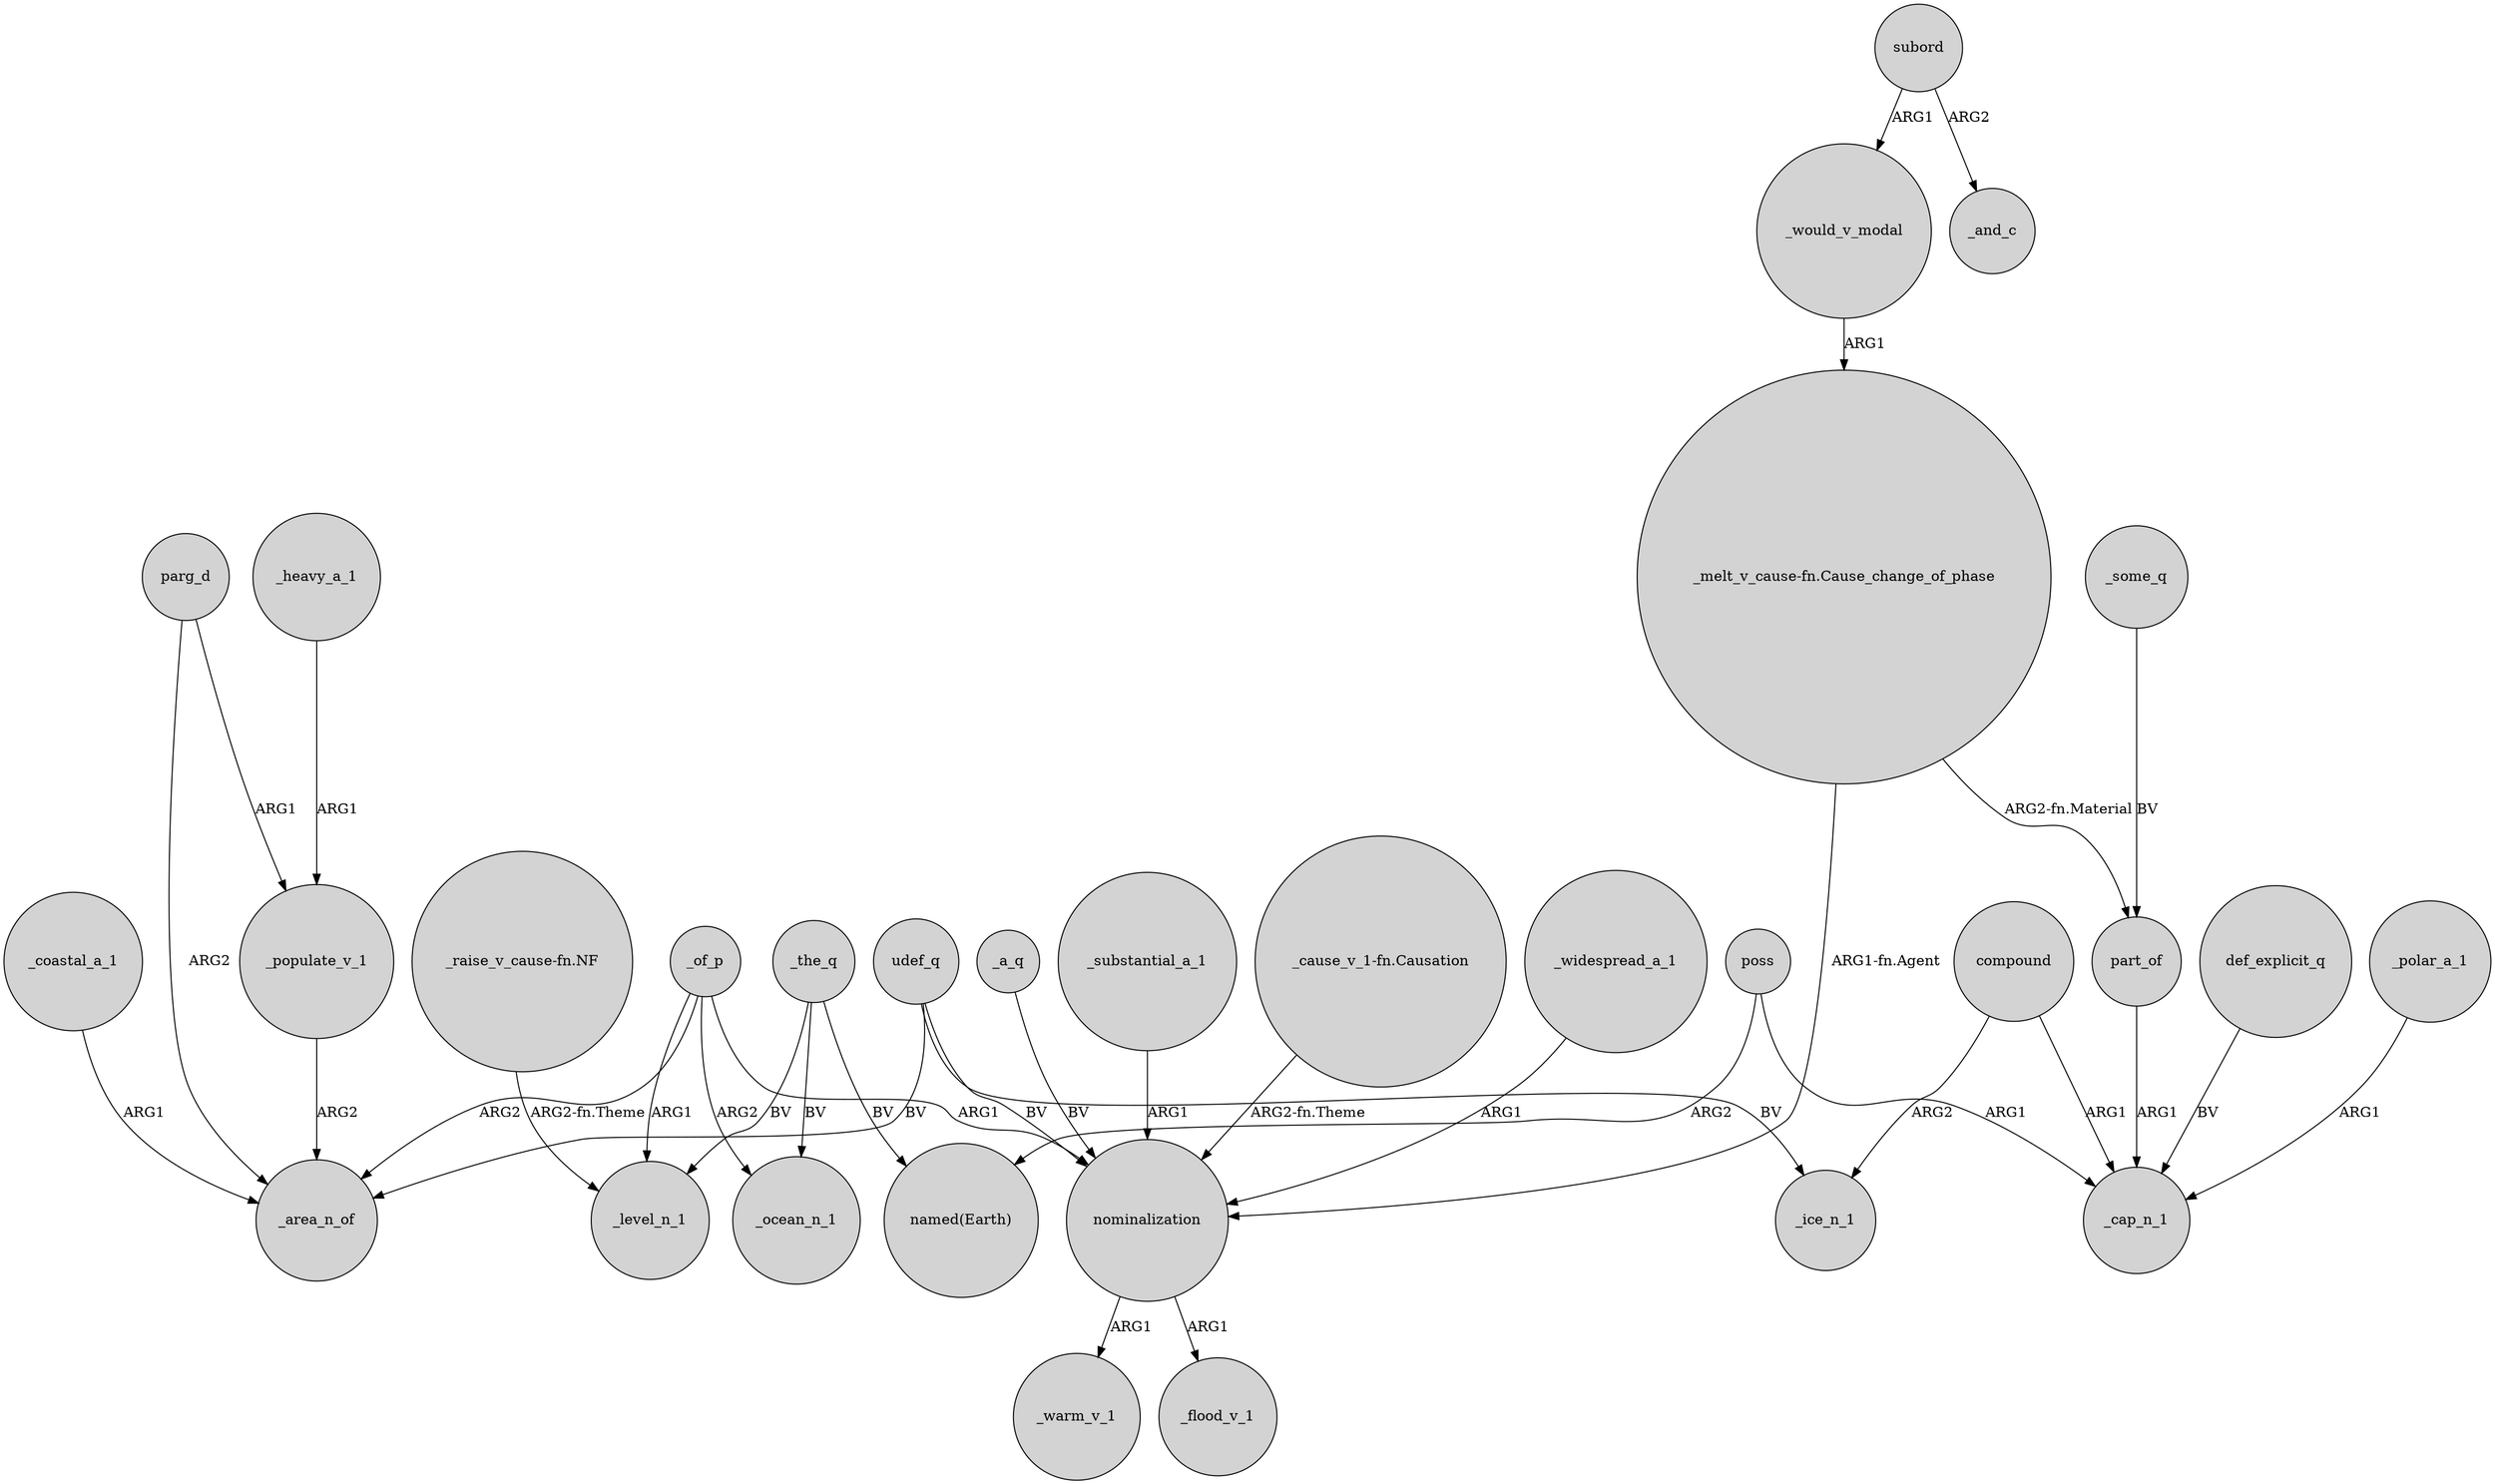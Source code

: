 digraph {
	node [shape=circle style=filled]
	_coastal_a_1 -> _area_n_of [label=ARG1]
	compound -> _ice_n_1 [label=ARG2]
	parg_d -> _area_n_of [label=ARG2]
	"_raise_v_cause-fn.NF" -> _level_n_1 [label="ARG2-fn.Theme"]
	_of_p -> _ocean_n_1 [label=ARG2]
	"_melt_v_cause-fn.Cause_change_of_phase" -> nominalization [label="ARG1-fn.Agent"]
	nominalization -> _warm_v_1 [label=ARG1]
	udef_q -> _ice_n_1 [label=BV]
	_populate_v_1 -> _area_n_of [label=ARG2]
	_a_q -> nominalization [label=BV]
	"_melt_v_cause-fn.Cause_change_of_phase" -> part_of [label="ARG2-fn.Material"]
	_the_q -> _ocean_n_1 [label=BV]
	_the_q -> _level_n_1 [label=BV]
	nominalization -> _flood_v_1 [label=ARG1]
	_of_p -> nominalization [label=ARG1]
	_some_q -> part_of [label=BV]
	poss -> "named(Earth)" [label=ARG2]
	def_explicit_q -> _cap_n_1 [label=BV]
	_substantial_a_1 -> nominalization [label=ARG1]
	_the_q -> "named(Earth)" [label=BV]
	poss -> _cap_n_1 [label=ARG1]
	_polar_a_1 -> _cap_n_1 [label=ARG1]
	compound -> _cap_n_1 [label=ARG1]
	_of_p -> _area_n_of [label=ARG2]
	parg_d -> _populate_v_1 [label=ARG1]
	_heavy_a_1 -> _populate_v_1 [label=ARG1]
	_would_v_modal -> "_melt_v_cause-fn.Cause_change_of_phase" [label=ARG1]
	_of_p -> _level_n_1 [label=ARG1]
	"_cause_v_1-fn.Causation" -> nominalization [label="ARG2-fn.Theme"]
	udef_q -> nominalization [label=BV]
	part_of -> _cap_n_1 [label=ARG1]
	_widespread_a_1 -> nominalization [label=ARG1]
	udef_q -> _area_n_of [label=BV]
	subord -> _and_c [label=ARG2]
	subord -> _would_v_modal [label=ARG1]
}
